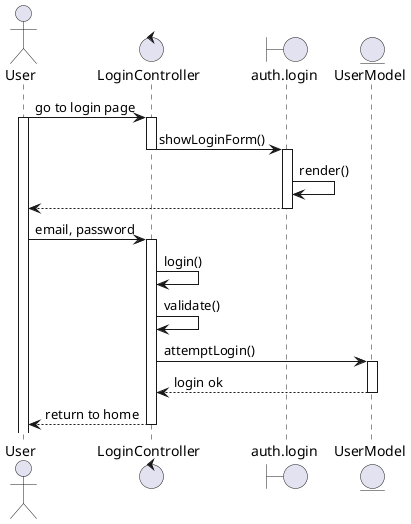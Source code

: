 @startuml
actor User
control LoginController
boundary auth.login
entity UserModel

User -> LoginController : go to login page
activate User
activate LoginController
LoginController -> auth.login:showLoginForm()
deactivate LoginController
activate auth.login
auth.login -> auth.login:render()
auth.login --> User
deactivate auth.login
User -> LoginController: email, password
activate LoginController
LoginController -> LoginController : login()
LoginController -> LoginController : validate()
LoginController -> UserModel : attemptLogin()
activate UserModel
UserModel --> LoginController : login ok
deactivate UserModel
LoginController --> User: return to home
deactivate LoginController

@enduml